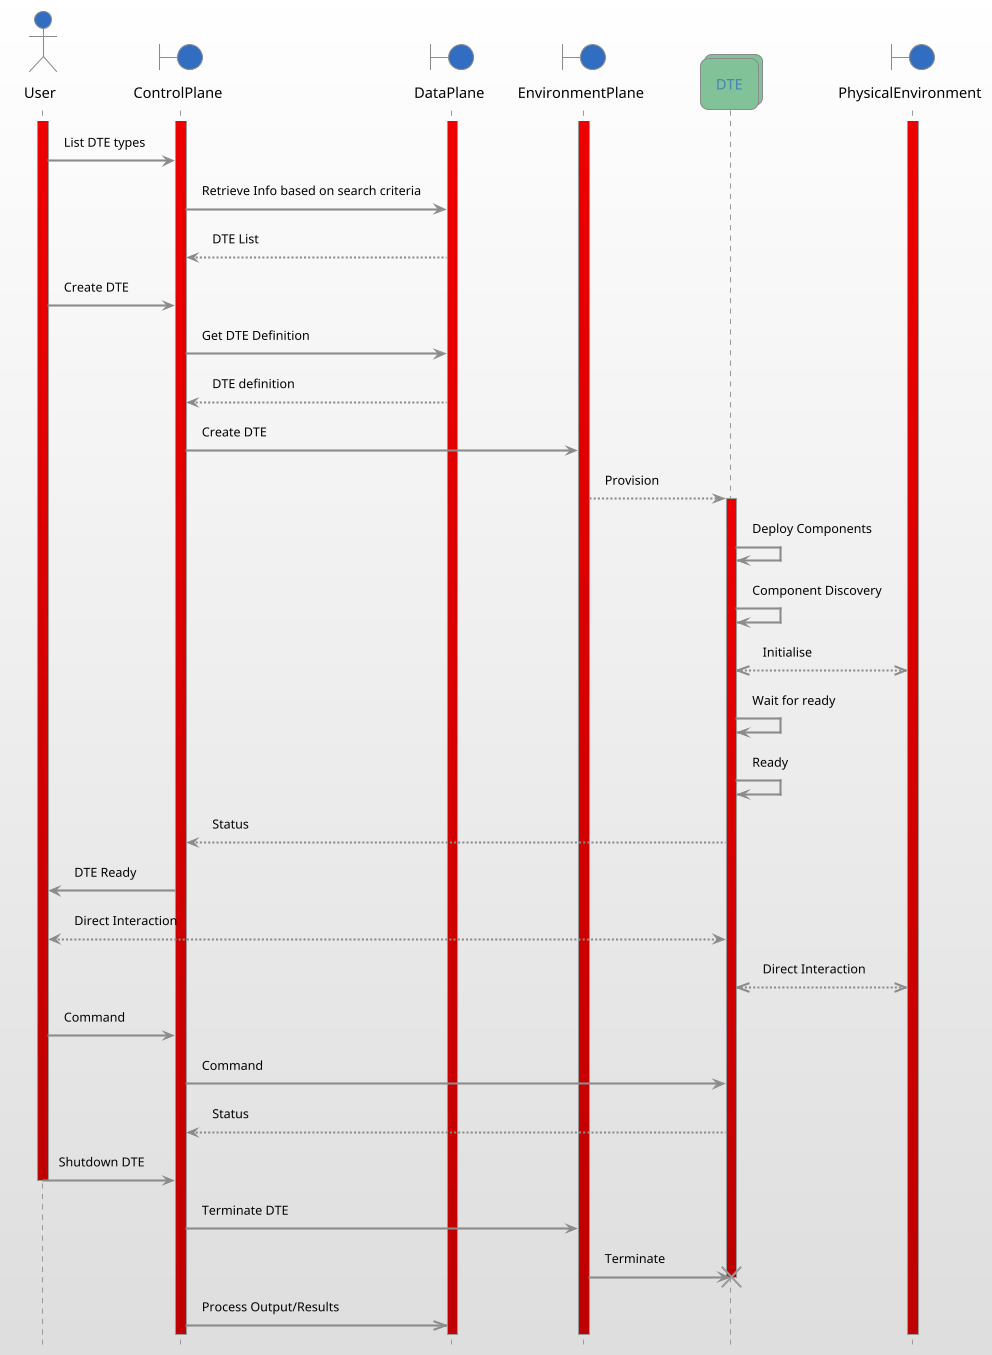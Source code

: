 @startuml
!theme metal
skinparam BackgroundColor #FFFFFF-#DEDEDE

skinparam arrow {
	Thickness 2
	Color #8B8B8B
	FontColor black
    FontSize  14
}
skinparam defaultFontName       "Sans"
skinparam defaultFontSize  12
skinparam actor {
    BorderColor #8B8B8B
	BackgroundColor #316DC1
    FontColor black
    FontSize  14
}

skinparam collections {
    BorderColor #8B8B8B
    BackGroundColor #82C299
    TitleFontColor white
    FontSize  14
    text red
}

skinparam boundary {
    BorderColor #8B8B8B
	BackgroundColor #316DC1
    FontColor black
    FontSize  14    
}

skinparam sequence {
    LifeLineBackgroundColor #EE0000-#BE0000
}

hide footbox
actor User 
boundary ControlPlane
boundary DataPlane
boundary EnvironmentPlane
collections DTE
boundary PhysicalEnvironment

activate ControlPlane
activate DataPlane
activate EnvironmentPlane
activate User
activate PhysicalEnvironment

User->ControlPlane : List DTE types
ControlPlane-> DataPlane : Retrieve Info based on search criteria
return DTE List
User->ControlPlane : Create DTE
ControlPlane->DataPlane : Get DTE Definition
return DTE definition
ControlPlane->EnvironmentPlane : Create DTE
EnvironmentPlane-->DTE : Provision
activate DTE
DTE->DTE : Deploy Components
DTE->DTE : Component Discovery
DTE<<-->>PhysicalEnvironment : Initialise
DTE->DTE : Wait for ready
DTE->DTE : Ready
DTE-->ControlPlane : Status
ControlPlane->User : DTE Ready
User <--> DTE : Direct Interaction
DTE <<-->>  PhysicalEnvironment : Direct Interaction
User -> ControlPlane : Command
ControlPlane->DTE : Command
DTE-->ControlPlane : Status
User->ControlPlane : Shutdown DTE
deactivate User
ControlPlane->EnvironmentPlane : Terminate DTE
EnvironmentPlane->DTE : Terminate
destroy DTE
ControlPlane->>DataPlane : Process Output/Results

@enduml